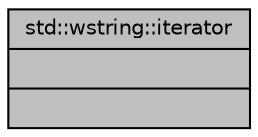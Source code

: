 digraph "std::wstring::iterator"
{
  edge [fontname="Helvetica",fontsize="10",labelfontname="Helvetica",labelfontsize="10"];
  node [fontname="Helvetica",fontsize="10",shape=record];
  Node629 [label="{std::wstring::iterator\n||}",height=0.2,width=0.4,color="black", fillcolor="grey75", style="filled", fontcolor="black"];
}
